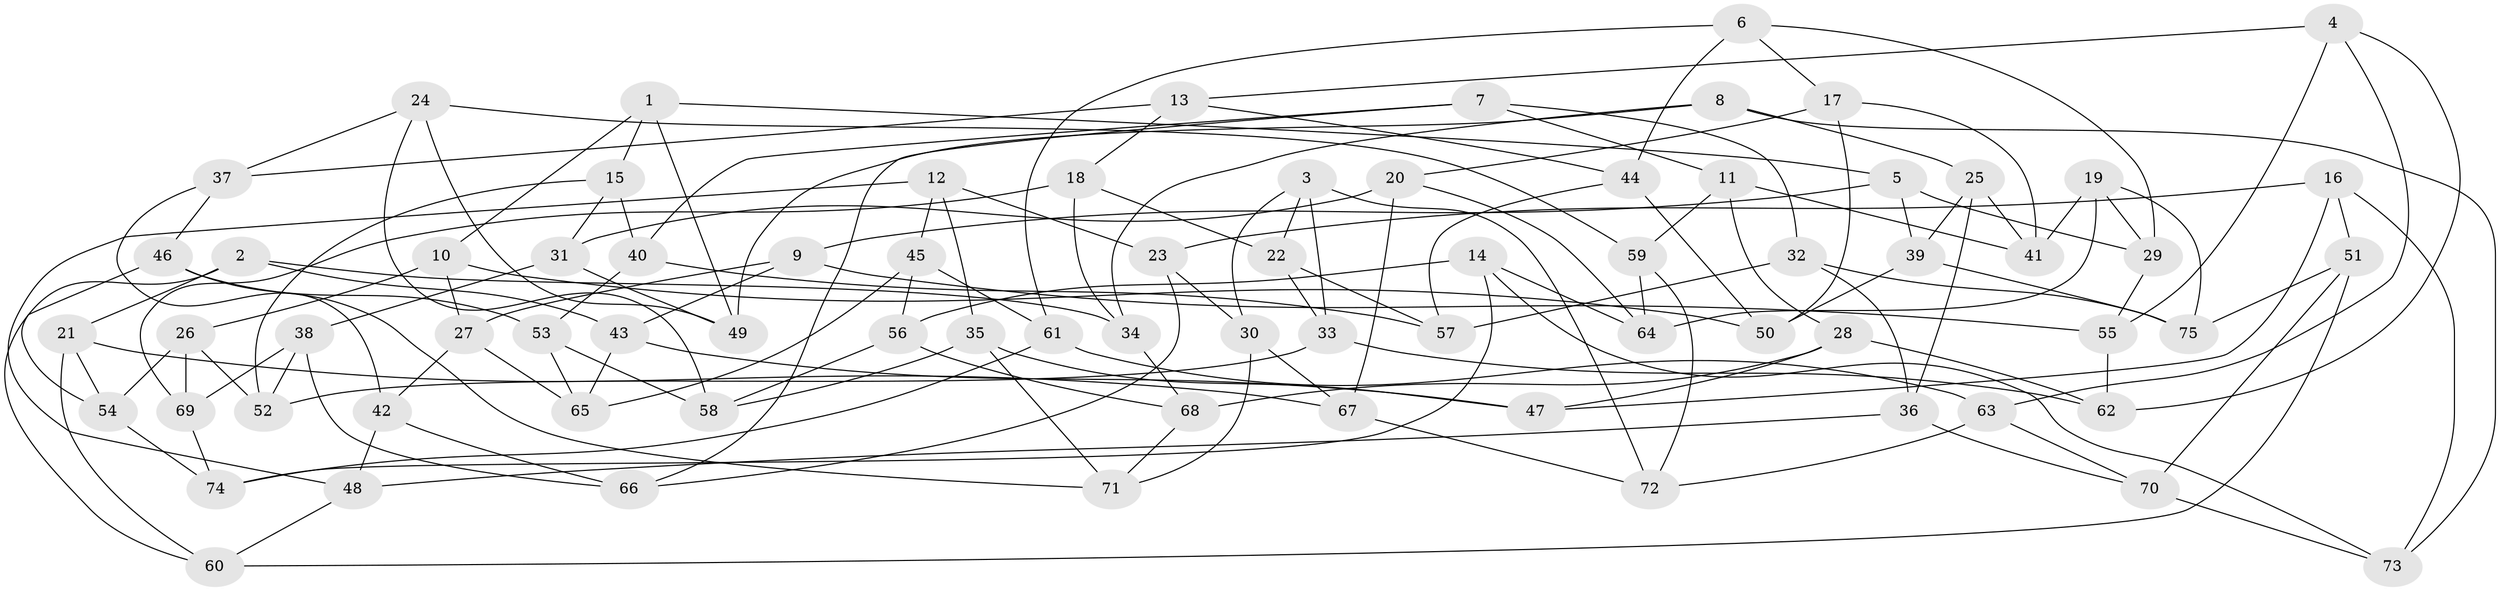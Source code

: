 // coarse degree distribution, {6: 0.5813953488372093, 5: 0.16279069767441862, 4: 0.23255813953488372, 3: 0.023255813953488372}
// Generated by graph-tools (version 1.1) at 2025/42/03/06/25 10:42:18]
// undirected, 75 vertices, 150 edges
graph export_dot {
graph [start="1"]
  node [color=gray90,style=filled];
  1;
  2;
  3;
  4;
  5;
  6;
  7;
  8;
  9;
  10;
  11;
  12;
  13;
  14;
  15;
  16;
  17;
  18;
  19;
  20;
  21;
  22;
  23;
  24;
  25;
  26;
  27;
  28;
  29;
  30;
  31;
  32;
  33;
  34;
  35;
  36;
  37;
  38;
  39;
  40;
  41;
  42;
  43;
  44;
  45;
  46;
  47;
  48;
  49;
  50;
  51;
  52;
  53;
  54;
  55;
  56;
  57;
  58;
  59;
  60;
  61;
  62;
  63;
  64;
  65;
  66;
  67;
  68;
  69;
  70;
  71;
  72;
  73;
  74;
  75;
  1 -- 49;
  1 -- 5;
  1 -- 15;
  1 -- 10;
  2 -- 34;
  2 -- 43;
  2 -- 21;
  2 -- 60;
  3 -- 22;
  3 -- 72;
  3 -- 30;
  3 -- 33;
  4 -- 55;
  4 -- 63;
  4 -- 13;
  4 -- 62;
  5 -- 9;
  5 -- 29;
  5 -- 39;
  6 -- 61;
  6 -- 29;
  6 -- 17;
  6 -- 44;
  7 -- 66;
  7 -- 40;
  7 -- 11;
  7 -- 32;
  8 -- 34;
  8 -- 73;
  8 -- 49;
  8 -- 25;
  9 -- 55;
  9 -- 27;
  9 -- 43;
  10 -- 26;
  10 -- 27;
  10 -- 50;
  11 -- 41;
  11 -- 28;
  11 -- 59;
  12 -- 45;
  12 -- 23;
  12 -- 35;
  12 -- 48;
  13 -- 37;
  13 -- 44;
  13 -- 18;
  14 -- 73;
  14 -- 56;
  14 -- 74;
  14 -- 64;
  15 -- 40;
  15 -- 31;
  15 -- 52;
  16 -- 51;
  16 -- 23;
  16 -- 73;
  16 -- 47;
  17 -- 41;
  17 -- 20;
  17 -- 50;
  18 -- 34;
  18 -- 69;
  18 -- 22;
  19 -- 41;
  19 -- 64;
  19 -- 75;
  19 -- 29;
  20 -- 64;
  20 -- 31;
  20 -- 67;
  21 -- 54;
  21 -- 67;
  21 -- 60;
  22 -- 57;
  22 -- 33;
  23 -- 66;
  23 -- 30;
  24 -- 59;
  24 -- 49;
  24 -- 58;
  24 -- 37;
  25 -- 36;
  25 -- 39;
  25 -- 41;
  26 -- 54;
  26 -- 52;
  26 -- 69;
  27 -- 42;
  27 -- 65;
  28 -- 62;
  28 -- 68;
  28 -- 47;
  29 -- 55;
  30 -- 71;
  30 -- 67;
  31 -- 38;
  31 -- 49;
  32 -- 36;
  32 -- 57;
  32 -- 75;
  33 -- 52;
  33 -- 62;
  34 -- 68;
  35 -- 71;
  35 -- 58;
  35 -- 47;
  36 -- 70;
  36 -- 48;
  37 -- 46;
  37 -- 42;
  38 -- 52;
  38 -- 69;
  38 -- 66;
  39 -- 75;
  39 -- 50;
  40 -- 57;
  40 -- 53;
  42 -- 66;
  42 -- 48;
  43 -- 47;
  43 -- 65;
  44 -- 57;
  44 -- 50;
  45 -- 61;
  45 -- 65;
  45 -- 56;
  46 -- 53;
  46 -- 54;
  46 -- 71;
  48 -- 60;
  51 -- 60;
  51 -- 70;
  51 -- 75;
  53 -- 65;
  53 -- 58;
  54 -- 74;
  55 -- 62;
  56 -- 68;
  56 -- 58;
  59 -- 72;
  59 -- 64;
  61 -- 74;
  61 -- 63;
  63 -- 70;
  63 -- 72;
  67 -- 72;
  68 -- 71;
  69 -- 74;
  70 -- 73;
}
